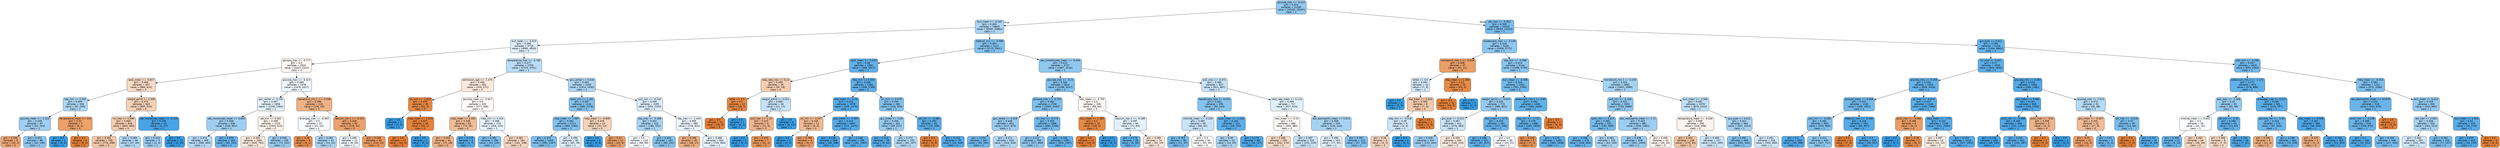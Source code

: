digraph Tree {
node [shape=box, style="filled, rounded", color="black", fontname="helvetica"] ;
edge [fontname="helvetica"] ;
0 [label="glucose_max <= -0.212\ngini = 0.423\nsamples = 21180\nvalue = [10193, 23297]\nclass = 1", fillcolor="#90c8f0"] ;
1 [label="bun_mean <= -0.345\ngini = 0.464\nsamples = 10845\nvalue = [6260, 10864]\nclass = 1", fillcolor="#abd5f4"] ;
0 -> 1 [labeldistance=2.5, labelangle=45, headlabel="True"] ;
2 [label="bun_mean <= -0.615\ngini = 0.496\nsamples = 5718\nvalue = [4085, 4933]\nclass = 1", fillcolor="#ddeefb"] ;
1 -> 2 ;
3 [label="glucose_max <= -0.777\ngini = 0.5\nsamples = 2925\nvalue = [2342, 2232]\nclass = 0", fillcolor="#fef9f6"] ;
2 -> 3 ;
4 [label="spo2_mean <= -0.847\ngini = 0.486\nsamples = 947\nvalue = [866, 615]\nclass = 0", fillcolor="#f7dac6"] ;
3 -> 4 ;
5 [label="sbp_min <= 2.055\ngini = 0.465\nsamples = 104\nvalue = [61, 105]\nclass = 1", fillcolor="#acd6f4"] ;
4 -> 5 ;
6 [label="glucose_mean <= -1.223\ngini = 0.449\nsamples = 97\nvalue = [53, 103]\nclass = 1", fillcolor="#9fcff2"] ;
5 -> 6 ;
7 [label="gini = 0.355\nsamples = 9\nvalue = [10, 3]\nclass = 0", fillcolor="#eda774"] ;
6 -> 7 ;
8 [label="gini = 0.421\nsamples = 88\nvalue = [43, 100]\nclass = 1", fillcolor="#8ec7f0"] ;
6 -> 8 ;
9 [label="temperature_mean <= -0.6\ngini = 0.32\nsamples = 7\nvalue = [8, 2]\nclass = 0", fillcolor="#eca06a"] ;
5 -> 9 ;
10 [label="gini = 0.0\nsamples = 1\nvalue = [0, 2]\nclass = 1", fillcolor="#399de5"] ;
9 -> 10 ;
11 [label="gini = 0.0\nsamples = 6\nvalue = [8, 0]\nclass = 0", fillcolor="#e58139"] ;
9 -> 11 ;
12 [label="weight_admit <= 2.308\ngini = 0.475\nsamples = 843\nvalue = [805, 510]\nclass = 0", fillcolor="#f5d1b6"] ;
4 -> 12 ;
13 [label="inr_max <= 0.296\ngini = 0.469\nsamples = 828\nvalue = [803, 483]\nclass = 0", fillcolor="#f5cdb0"] ;
12 -> 13 ;
14 [label="gini = 0.461\nsamples = 780\nvalue = [776, 438]\nclass = 0", fillcolor="#f4c8a9"] ;
13 -> 14 ;
15 [label="gini = 0.469\nsamples = 48\nvalue = [27, 45]\nclass = 1", fillcolor="#b0d8f5"] ;
13 -> 15 ;
16 [label="abs_monocytes_mean <= -0.141\ngini = 0.128\nsamples = 15\nvalue = [2, 27]\nclass = 1", fillcolor="#48a4e7"] ;
12 -> 16 ;
17 [label="gini = 0.444\nsamples = 3\nvalue = [2, 4]\nclass = 1", fillcolor="#9ccef2"] ;
16 -> 17 ;
18 [label="gini = 0.0\nsamples = 12\nvalue = [0, 23]\nclass = 1", fillcolor="#399de5"] ;
16 -> 18 ;
19 [label="glucose_max <= -0.223\ngini = 0.499\nsamples = 1978\nvalue = [1476, 1617]\nclass = 1", fillcolor="#eef6fd"] ;
3 -> 19 ;
20 [label="gcs_verbal <= 0.155\ngini = 0.497\nsamples = 1858\nvalue = [1336, 1564]\nclass = 1", fillcolor="#e2f1fb"] ;
19 -> 20 ;
21 [label="abs_monocytes_mean <= 0.034\ngini = 0.448\nsamples = 638\nvalue = [333, 651]\nclass = 1", fillcolor="#9ecff2"] ;
20 -> 21 ;
22 [label="gini = 0.474\nsamples = 480\nvalue = [288, 460]\nclass = 1", fillcolor="#b5daf5"] ;
21 -> 22 ;
23 [label="gini = 0.309\nsamples = 158\nvalue = [45, 191]\nclass = 1", fillcolor="#68b4eb"] ;
21 -> 23 ;
24 [label="ptt_min <= 0.462\ngini = 0.499\nsamples = 1220\nvalue = [1003, 913]\nclass = 0", fillcolor="#fdf4ed"] ;
20 -> 24 ;
25 [label="gini = 0.495\nsamples = 1081\nvalue = [930, 761]\nclass = 0", fillcolor="#fae8db"] ;
24 -> 25 ;
26 [label="gini = 0.438\nsamples = 139\nvalue = [73, 152]\nclass = 1", fillcolor="#98ccf1"] ;
24 -> 26 ;
27 [label="hematocrit_min.1 <= -0.298\ngini = 0.398\nsamples = 120\nvalue = [140, 53]\nclass = 0", fillcolor="#efb184"] ;
19 -> 27 ;
28 [label="aniongap_max <= -0.963\ngini = 0.5\nsamples = 27\nvalue = [21, 22]\nclass = 1", fillcolor="#f6fbfe"] ;
27 -> 28 ;
29 [label="gini = 0.18\nsamples = 6\nvalue = [9, 1]\nclass = 0", fillcolor="#e88f4f"] ;
28 -> 29 ;
30 [label="gini = 0.463\nsamples = 21\nvalue = [12, 21]\nclass = 1", fillcolor="#aad5f4"] ;
28 -> 30 ;
31 [label="calcium_min.1 <= -0.221\ngini = 0.328\nsamples = 93\nvalue = [119, 31]\nclass = 0", fillcolor="#eca26d"] ;
27 -> 31 ;
32 [label="gini = 0.499\nsamples = 11\nvalue = [9, 10]\nclass = 1", fillcolor="#ebf5fc"] ;
31 -> 32 ;
33 [label="gini = 0.269\nsamples = 82\nvalue = [110, 21]\nclass = 0", fillcolor="#ea995f"] ;
31 -> 33 ;
34 [label="temperature_max <= -0.789\ngini = 0.477\nsamples = 2793\nvalue = [1743, 2701]\nclass = 1", fillcolor="#b9dcf6"] ;
2 -> 34 ;
35 [label="admission_age <= -1.475\ngini = 0.495\nsamples = 364\nvalue = [329, 271]\nclass = 0", fillcolor="#fae9dc"] ;
34 -> 35 ;
36 [label="ph_min <= -1.022\ngini = 0.103\nsamples = 29\nvalue = [52, 3]\nclass = 0", fillcolor="#e68844"] ;
35 -> 36 ;
37 [label="gini = 0.0\nsamples = 1\nvalue = [0, 2]\nclass = 1", fillcolor="#399de5"] ;
36 -> 37 ;
38 [label="mbp_mean <= 3.224\ngini = 0.037\nsamples = 28\nvalue = [52, 1]\nclass = 0", fillcolor="#e6833d"] ;
36 -> 38 ;
39 [label="gini = 0.0\nsamples = 27\nvalue = [52, 0]\nclass = 0", fillcolor="#e58139"] ;
38 -> 39 ;
40 [label="gini = 0.0\nsamples = 1\nvalue = [0, 1]\nclass = 1", fillcolor="#399de5"] ;
38 -> 40 ;
41 [label="glucose_mean <= -0.917\ngini = 0.5\nsamples = 335\nvalue = [277, 268]\nclass = 0", fillcolor="#fefbf9"] ;
35 -> 41 ;
42 [label="mbp_mean <= 2.053\ngini = 0.438\nsamples = 65\nvalue = [73, 35]\nclass = 0", fillcolor="#f1bd98"] ;
41 -> 42 ;
43 [label="gini = 0.403\nsamples = 61\nvalue = [72, 28]\nclass = 0", fillcolor="#efb286"] ;
42 -> 43 ;
44 [label="gini = 0.219\nsamples = 4\nvalue = [1, 7]\nclass = 1", fillcolor="#55abe9"] ;
42 -> 44 ;
45 [label="mbp_min <= 0.016\ngini = 0.498\nsamples = 270\nvalue = [204, 233]\nclass = 1", fillcolor="#e6f3fc"] ;
41 -> 45 ;
46 [label="gini = 0.381\nsamples = 106\nvalue = [43, 125]\nclass = 1", fillcolor="#7dbfee"] ;
45 -> 46 ;
47 [label="gini = 0.481\nsamples = 164\nvalue = [161, 108]\nclass = 0", fillcolor="#f6d6be"] ;
45 -> 47 ;
48 [label="gcs_verbal <= 0.618\ngini = 0.465\nsamples = 2429\nvalue = [1414, 2430]\nclass = 1", fillcolor="#acd6f4"] ;
34 -> 48 ;
49 [label="spo2_min <= 1.161\ngini = 0.397\nsamples = 1134\nvalue = [480, 1278]\nclass = 1", fillcolor="#83c2ef"] ;
48 -> 49 ;
50 [label="mbp_mean <= 1.587\ngini = 0.391\nsamples = 1111\nvalue = [460, 1265]\nclass = 1", fillcolor="#81c1ee"] ;
49 -> 50 ;
51 [label="gini = 0.375\nsamples = 1026\nvalue = [395, 1187]\nclass = 1", fillcolor="#7bbeee"] ;
50 -> 51 ;
52 [label="gini = 0.496\nsamples = 85\nvalue = [65, 78]\nclass = 1", fillcolor="#deeffb"] ;
50 -> 52 ;
53 [label="mbp_mean <= -0.608\ngini = 0.478\nsamples = 23\nvalue = [20, 13]\nclass = 0", fillcolor="#f6d3ba"] ;
49 -> 53 ;
54 [label="gini = 0.0\nsamples = 6\nvalue = [0, 8]\nclass = 1", fillcolor="#399de5"] ;
53 -> 54 ;
55 [label="gini = 0.32\nsamples = 17\nvalue = [20, 5]\nclass = 0", fillcolor="#eca06a"] ;
53 -> 55 ;
56 [label="po2_min <= -0.232\ngini = 0.495\nsamples = 1295\nvalue = [934, 1152]\nclass = 1", fillcolor="#daecfa"] ;
48 -> 56 ;
57 [label="sbp_max <= -0.468\ngini = 0.461\nsamples = 315\nvalue = [186, 331]\nclass = 1", fillcolor="#a8d4f4"] ;
56 -> 57 ;
58 [label="gini = 0.5\nsamples = 118\nvalue = [96, 99]\nclass = 1", fillcolor="#f9fcfe"] ;
57 -> 58 ;
59 [label="gini = 0.403\nsamples = 197\nvalue = [90, 232]\nclass = 1", fillcolor="#86c3ef"] ;
57 -> 59 ;
60 [label="sbp_max <= -1.434\ngini = 0.499\nsamples = 980\nvalue = [748, 821]\nclass = 1", fillcolor="#edf6fd"] ;
56 -> 60 ;
61 [label="gini = 0.386\nsamples = 40\nvalue = [48, 17]\nclass = 0", fillcolor="#eeae7f"] ;
60 -> 61 ;
62 [label="gini = 0.498\nsamples = 940\nvalue = [700, 804]\nclass = 1", fillcolor="#e5f2fc"] ;
60 -> 62 ;
63 [label="totalco2_min <= -0.086\ngini = 0.393\nsamples = 5127\nvalue = [2175, 5931]\nclass = 1", fillcolor="#82c1ef"] ;
1 -> 63 ;
64 [label="spo2_mean <= -3.532\ngini = 0.28\nsamples = 1390\nvalue = [368, 1817]\nclass = 1", fillcolor="#61b1ea"] ;
63 -> 64 ;
65 [label="resp_rate_max <= 0.14\ngini = 0.469\nsamples = 30\nvalue = [30, 18]\nclass = 0", fillcolor="#f5cdb0"] ;
64 -> 65 ;
66 [label="other <= 0.5\ngini = 0.1\nsamples = 12\nvalue = [18, 1]\nclass = 0", fillcolor="#e68844"] ;
65 -> 66 ;
67 [label="gini = 0.0\nsamples = 11\nvalue = [18, 0]\nclass = 0", fillcolor="#e58139"] ;
66 -> 67 ;
68 [label="gini = 0.0\nsamples = 1\nvalue = [0, 1]\nclass = 1", fillcolor="#399de5"] ;
66 -> 68 ;
69 [label="weight_admit <= 0.021\ngini = 0.485\nsamples = 18\nvalue = [12, 17]\nclass = 1", fillcolor="#c5e2f7"] ;
65 -> 69 ;
70 [label="po2_max <= -1.31\ngini = 0.415\nsamples = 9\nvalue = [12, 5]\nclass = 0", fillcolor="#f0b58b"] ;
69 -> 70 ;
71 [label="gini = 0.0\nsamples = 2\nvalue = [0, 3]\nclass = 1", fillcolor="#399de5"] ;
70 -> 71 ;
72 [label="gini = 0.245\nsamples = 7\nvalue = [12, 2]\nclass = 0", fillcolor="#e9965a"] ;
70 -> 72 ;
73 [label="gini = 0.0\nsamples = 9\nvalue = [0, 12]\nclass = 1", fillcolor="#399de5"] ;
69 -> 73 ;
74 [label="dbp_min <= 0.503\ngini = 0.266\nsamples = 1360\nvalue = [338, 1799]\nclass = 1", fillcolor="#5eafea"] ;
64 -> 74 ;
75 [label="sbp_mean <= -2.25\ngini = 0.225\nsamples = 1078\nvalue = [220, 1479]\nclass = 1", fillcolor="#56ace9"] ;
74 -> 75 ;
76 [label="ph_min <= -4.047\ngini = 0.426\nsamples = 11\nvalue = [9, 4]\nclass = 0", fillcolor="#f1b991"] ;
75 -> 76 ;
77 [label="gini = 0.0\nsamples = 2\nvalue = [0, 2]\nclass = 1", fillcolor="#399de5"] ;
76 -> 77 ;
78 [label="gini = 0.298\nsamples = 9\nvalue = [9, 2]\nclass = 0", fillcolor="#eb9d65"] ;
76 -> 78 ;
79 [label="gcs_motor <= -0.307\ngini = 0.219\nsamples = 1067\nvalue = [211, 1475]\nclass = 1", fillcolor="#55abe9"] ;
75 -> 79 ;
80 [label="gini = 0.128\nsamples = 268\nvalue = [30, 408]\nclass = 1", fillcolor="#48a4e7"] ;
79 -> 80 ;
81 [label="gini = 0.248\nsamples = 799\nvalue = [181, 1067]\nclass = 1", fillcolor="#5baee9"] ;
79 -> 81 ;
82 [label="inr_min <= 0.078\ngini = 0.394\nsamples = 282\nvalue = [118, 320]\nclass = 1", fillcolor="#82c1ef"] ;
74 -> 82 ;
83 [label="gcs_motor <= 0.26\ngini = 0.435\nsamples = 201\nvalue = [99, 211]\nclass = 1", fillcolor="#96cbf1"] ;
82 -> 83 ;
84 [label="gini = 0.216\nsamples = 49\nvalue = [9, 64]\nclass = 1", fillcolor="#55abe9"] ;
83 -> 84 ;
85 [label="gini = 0.471\nsamples = 152\nvalue = [90, 147]\nclass = 1", fillcolor="#b2d9f5"] ;
83 -> 85 ;
86 [label="ptt_min <= -0.682\ngini = 0.253\nsamples = 81\nvalue = [19, 109]\nclass = 1", fillcolor="#5caeea"] ;
82 -> 86 ;
87 [label="gini = 0.0\nsamples = 2\nvalue = [4, 0]\nclass = 0", fillcolor="#e58139"] ;
86 -> 87 ;
88 [label="gini = 0.213\nsamples = 79\nvalue = [15, 109]\nclass = 1", fillcolor="#54aae9"] ;
86 -> 88 ;
89 [label="abs_lymphocytes_mean <= -0.004\ngini = 0.424\nsamples = 3737\nvalue = [1807, 4114]\nclass = 1", fillcolor="#90c8f0"] ;
63 -> 89 ;
90 [label="glucose_max <= -0.22\ngini = 0.392\nsamples = 2814\nvalue = [1186, 3247]\nclass = 1", fillcolor="#81c1ee"] ;
89 -> 90 ;
91 [label="glucose_max <= -0.743\ngini = 0.382\nsamples = 2708\nvalue = [1097, 3163]\nclass = 1", fillcolor="#7ebfee"] ;
90 -> 91 ;
92 [label="gcs_verbal <= 0.618\ngini = 0.438\nsamples = 822\nvalue = [417, 873]\nclass = 1", fillcolor="#98ccf1"] ;
91 -> 92 ;
93 [label="gini = 0.334\nsamples = 292\nvalue = [93, 345]\nclass = 1", fillcolor="#6eb7ec"] ;
92 -> 93 ;
94 [label="gini = 0.471\nsamples = 530\nvalue = [324, 528]\nclass = 1", fillcolor="#b2d9f5"] ;
92 -> 94 ;
95 [label="inr_max <= -0.273\ngini = 0.353\nsamples = 1886\nvalue = [680, 2290]\nclass = 1", fillcolor="#74baed"] ;
91 -> 95 ;
96 [label="gini = 0.417\nsamples = 799\nvalue = [377, 893]\nclass = 1", fillcolor="#8dc6f0"] ;
95 -> 96 ;
97 [label="gini = 0.293\nsamples = 1087\nvalue = [303, 1397]\nclass = 1", fillcolor="#64b2eb"] ;
95 -> 97 ;
98 [label="wbc_mean <= -0.755\ngini = 0.5\nsamples = 106\nvalue = [89, 84]\nclass = 0", fillcolor="#fef8f4"] ;
90 -> 98 ;
99 [label="bun_mean <= 1.382\ngini = 0.1\nsamples = 12\nvalue = [18, 1]\nclass = 0", fillcolor="#e68844"] ;
98 -> 99 ;
100 [label="gini = 0.0\nsamples = 11\nvalue = [18, 0]\nclass = 0", fillcolor="#e58139"] ;
99 -> 100 ;
101 [label="gini = 0.0\nsamples = 1\nvalue = [0, 1]\nclass = 1", fillcolor="#399de5"] ;
99 -> 101 ;
102 [label="calcium_max.1 <= -0.289\ngini = 0.497\nsamples = 94\nvalue = [71, 83]\nclass = 1", fillcolor="#e2f1fb"] ;
98 -> 102 ;
103 [label="gini = 0.278\nsamples = 20\nvalue = [6, 30]\nclass = 1", fillcolor="#61b1ea"] ;
102 -> 103 ;
104 [label="gini = 0.495\nsamples = 74\nvalue = [65, 53]\nclass = 0", fillcolor="#fae8da"] ;
102 -> 104 ;
105 [label="po2_max <= -0.371\ngini = 0.486\nsamples = 923\nvalue = [621, 867]\nclass = 1", fillcolor="#c7e3f8"] ;
89 -> 105 ;
106 [label="baseexcess_max <= 0.042\ngini = 0.402\nsamples = 206\nvalue = [94, 243]\nclass = 1", fillcolor="#86c3ef"] ;
105 -> 106 ;
107 [label="chloride_mean <= -0.228\ngini = 0.487\nsamples = 95\nvalue = [66, 91]\nclass = 1", fillcolor="#c9e4f8"] ;
106 -> 107 ;
108 [label="gini = 0.353\nsamples = 30\nvalue = [11, 37]\nclass = 1", fillcolor="#74baed"] ;
107 -> 108 ;
109 [label="gini = 0.5\nsamples = 65\nvalue = [55, 54]\nclass = 0", fillcolor="#fffdfb"] ;
107 -> 109 ;
110 [label="spo2_mean <= -1.243\ngini = 0.263\nsamples = 111\nvalue = [28, 152]\nclass = 1", fillcolor="#5dafea"] ;
106 -> 110 ;
111 [label="gini = 0.46\nsamples = 23\nvalue = [14, 25]\nclass = 1", fillcolor="#a8d4f4"] ;
110 -> 111 ;
112 [label="gini = 0.179\nsamples = 88\nvalue = [14, 127]\nclass = 1", fillcolor="#4fa8e8"] ;
110 -> 112 ;
113 [label="resp_rate_mean <= 0.124\ngini = 0.496\nsamples = 717\nvalue = [527, 624]\nclass = 1", fillcolor="#e0f0fb"] ;
105 -> 113 ;
114 [label="wbc_mean <= -0.19\ngini = 0.5\nsamples = 488\nvalue = [393, 380]\nclass = 0", fillcolor="#fefbf8"] ;
113 -> 114 ;
115 [label="gini = 0.485\nsamples = 265\nvalue = [242, 170]\nclass = 0", fillcolor="#f7dac4"] ;
114 -> 115 ;
116 [label="gini = 0.487\nsamples = 223\nvalue = [151, 210]\nclass = 1", fillcolor="#c7e3f8"] ;
114 -> 116 ;
117 [label="abs_eosinophils_mean <= 0.012\ngini = 0.458\nsamples = 229\nvalue = [134, 244]\nclass = 1", fillcolor="#a6d3f3"] ;
113 -> 117 ;
118 [label="gini = 0.496\nsamples = 103\nvalue = [77, 92]\nclass = 1", fillcolor="#dfeffb"] ;
117 -> 118 ;
119 [label="gini = 0.397\nsamples = 126\nvalue = [57, 152]\nclass = 1", fillcolor="#83c2ef"] ;
117 -> 119 ;
120 [label="ptt_max <= -0.352\ngini = 0.365\nsamples = 10335\nvalue = [3933, 12433]\nclass = 1", fillcolor="#78bced"] ;
0 -> 120 [labeldistance=2.5, labelangle=-45, headlabel="False"] ;
121 [label="baseexcess_max <= -3.139\ngini = 0.418\nsamples = 5181\nvalue = [2439, 5771]\nclass = 1", fillcolor="#8dc6f0"] ;
120 -> 121 ;
122 [label="hematocrit_max.1 <= -0.329\ngini = 0.308\nsamples = 37\nvalue = [51, 12]\nclass = 0", fillcolor="#eb9f68"] ;
121 -> 122 ;
123 [label="white <= 0.5\ngini = 0.492\nsamples = 12\nvalue = [7, 9]\nclass = 1", fillcolor="#d3e9f9"] ;
122 -> 123 ;
124 [label="gini = 0.0\nsamples = 4\nvalue = [0, 5]\nclass = 1", fillcolor="#399de5"] ;
123 -> 124 ;
125 [label="sbp_mean <= 0.524\ngini = 0.463\nsamples = 8\nvalue = [7, 4]\nclass = 0", fillcolor="#f4c9aa"] ;
123 -> 125 ;
126 [label="dbp_min <= -0.018\ngini = 0.49\nsamples = 6\nvalue = [3, 4]\nclass = 1", fillcolor="#cee6f8"] ;
125 -> 126 ;
127 [label="gini = 0.48\nsamples = 4\nvalue = [3, 2]\nclass = 0", fillcolor="#f6d5bd"] ;
126 -> 127 ;
128 [label="gini = 0.0\nsamples = 2\nvalue = [0, 2]\nclass = 1", fillcolor="#399de5"] ;
126 -> 128 ;
129 [label="gini = 0.0\nsamples = 2\nvalue = [4, 0]\nclass = 0", fillcolor="#e58139"] ;
125 -> 129 ;
130 [label="dbp_mean <= 1.393\ngini = 0.12\nsamples = 25\nvalue = [44, 3]\nclass = 0", fillcolor="#e78a46"] ;
122 -> 130 ;
131 [label="gini = 0.0\nsamples = 22\nvalue = [44, 0]\nclass = 0", fillcolor="#e58139"] ;
130 -> 131 ;
132 [label="gini = 0.0\nsamples = 3\nvalue = [0, 3]\nclass = 1", fillcolor="#399de5"] ;
130 -> 132 ;
133 [label="sbp_min <= -0.068\ngini = 0.414\nsamples = 5144\nvalue = [2388, 5759]\nclass = 1", fillcolor="#8bc6f0"] ;
121 -> 133 ;
134 [label="bun_mean <= -0.468\ngini = 0.344\nsamples = 2262\nvalue = [781, 2760]\nclass = 1", fillcolor="#71b9ec"] ;
133 -> 134 ;
135 [label="weight_admit <= -0.033\ngini = 0.435\nsamples = 772\nvalue = [385, 821]\nclass = 1", fillcolor="#96cbf1"] ;
134 -> 135 ;
136 [label="gcs_eyes <= 0.412\ngini = 0.487\nsamples = 411\nvalue = [278, 383]\nclass = 1", fillcolor="#c9e4f8"] ;
135 -> 136 ;
137 [label="gini = 0.445\nsamples = 247\nvalue = [132, 263]\nclass = 1", fillcolor="#9ccef2"] ;
136 -> 137 ;
138 [label="gini = 0.495\nsamples = 164\nvalue = [146, 120]\nclass = 0", fillcolor="#fae9dc"] ;
136 -> 138 ;
139 [label="dbp_mean <= 0.75\ngini = 0.316\nsamples = 361\nvalue = [107, 438]\nclass = 1", fillcolor="#69b5eb"] ;
135 -> 139 ;
140 [label="gini = 0.286\nsamples = 331\nvalue = [87, 417]\nclass = 1", fillcolor="#62b1ea"] ;
139 -> 140 ;
141 [label="gini = 0.5\nsamples = 30\nvalue = [20, 21]\nclass = 1", fillcolor="#f6fafe"] ;
139 -> 141 ;
142 [label="potassium_min.1 <= 3.83\ngini = 0.282\nsamples = 1490\nvalue = [396, 1939]\nclass = 1", fillcolor="#61b1ea"] ;
134 -> 142 ;
143 [label="sbp_min <= -3.722\ngini = 0.279\nsamples = 1488\nvalue = [390, 1939]\nclass = 1", fillcolor="#61b1ea"] ;
142 -> 143 ;
144 [label="gini = 0.219\nsamples = 5\nvalue = [7, 1]\nclass = 0", fillcolor="#e99355"] ;
143 -> 144 ;
145 [label="gini = 0.276\nsamples = 1483\nvalue = [383, 1938]\nclass = 1", fillcolor="#60b0ea"] ;
143 -> 145 ;
146 [label="gini = 0.0\nsamples = 2\nvalue = [6, 0]\nclass = 0", fillcolor="#e58139"] ;
142 -> 146 ;
147 [label="hematocrit_min.1 <= 0.248\ngini = 0.454\nsamples = 2882\nvalue = [1607, 2999]\nclass = 1", fillcolor="#a3d2f3"] ;
133 -> 147 ;
148 [label="po2_min <= -0.199\ngini = 0.421\nsamples = 1503\nvalue = [728, 1689]\nclass = 1", fillcolor="#8ec7f0"] ;
147 -> 148 ;
149 [label="spo2_min <= 0.417\ngini = 0.365\nsamples = 522\nvalue = [192, 608]\nclass = 1", fillcolor="#78bced"] ;
148 -> 149 ;
150 [label="gini = 0.308\nsamples = 370\nvalue = [109, 463]\nclass = 1", fillcolor="#68b4eb"] ;
149 -> 150 ;
151 [label="gini = 0.463\nsamples = 152\nvalue = [83, 145]\nclass = 1", fillcolor="#aad5f4"] ;
149 -> 151 ;
152 [label="abs_neutrophils_mean <= 1.71\ngini = 0.443\nsamples = 981\nvalue = [536, 1081]\nclass = 1", fillcolor="#9bcef2"] ;
148 -> 152 ;
153 [label="gini = 0.438\nsamples = 938\nvalue = [501, 1049]\nclass = 1", fillcolor="#98ccf1"] ;
152 -> 153 ;
154 [label="gini = 0.499\nsamples = 43\nvalue = [35, 32]\nclass = 0", fillcolor="#fdf4ee"] ;
152 -> 154 ;
155 [label="bun_mean <= -0.566\ngini = 0.481\nsamples = 1379\nvalue = [879, 1310]\nclass = 1", fillcolor="#bedff6"] ;
147 -> 155 ;
156 [label="temperature_mean <= -0.026\ngini = 0.499\nsamples = 395\nvalue = [328, 298]\nclass = 0", fillcolor="#fdf3ed"] ;
155 -> 156 ;
157 [label="gini = 0.452\nsamples = 158\nvalue = [176, 93]\nclass = 0", fillcolor="#f3c4a2"] ;
156 -> 157 ;
158 [label="gini = 0.489\nsamples = 237\nvalue = [152, 205]\nclass = 1", fillcolor="#cce6f8"] ;
156 -> 158 ;
159 [label="gcs_eyes <= 0.412\ngini = 0.457\nsamples = 984\nvalue = [551, 1012]\nclass = 1", fillcolor="#a5d2f3"] ;
155 -> 159 ;
160 [label="gini = 0.391\nsamples = 468\nvalue = [201, 552]\nclass = 1", fillcolor="#81c1ee"] ;
159 -> 160 ;
161 [label="gini = 0.491\nsamples = 516\nvalue = [350, 460]\nclass = 1", fillcolor="#d0e8f9"] ;
159 -> 161 ;
162 [label="gcs_eyes <= 0.412\ngini = 0.299\nsamples = 5154\nvalue = [1494, 6662]\nclass = 1", fillcolor="#65b3eb"] ;
120 -> 162 ;
163 [label="inr_max <= 0.201\ngini = 0.27\nsamples = 3329\nvalue = [844, 4400]\nclass = 1", fillcolor="#5fb0ea"] ;
162 -> 163 ;
164 [label="glucose_max <= 0.209\ngini = 0.294\nsamples = 2329\nvalue = [658, 3018]\nclass = 1", fillcolor="#64b2eb"] ;
163 -> 164 ;
165 [label="glucose_mean <= 0.009\ngini = 0.342\nsamples = 1183\nvalue = [408, 1452]\nclass = 1", fillcolor="#71b9ec"] ;
164 -> 165 ;
166 [label="po2_min <= -0.283\ngini = 0.381\nsamples = 850\nvalue = [343, 995]\nclass = 1", fillcolor="#7dbfee"] ;
165 -> 166 ;
167 [label="gini = 0.2\nsamples = 204\nvalue = [36, 284]\nclass = 1", fillcolor="#52a9e8"] ;
166 -> 167 ;
168 [label="gini = 0.421\nsamples = 646\nvalue = [307, 711]\nclass = 1", fillcolor="#8ec7f0"] ;
166 -> 168 ;
169 [label="totalco2_max <= -2.446\ngini = 0.218\nsamples = 333\nvalue = [65, 457]\nclass = 1", fillcolor="#55abe9"] ;
165 -> 169 ;
170 [label="gini = 0.0\nsamples = 4\nvalue = [7, 0]\nclass = 0", fillcolor="#e58139"] ;
169 -> 170 ;
171 [label="gini = 0.2\nsamples = 329\nvalue = [58, 457]\nclass = 1", fillcolor="#52a9e8"] ;
169 -> 171 ;
172 [label="ph_max <= -4.674\ngini = 0.237\nsamples = 1146\nvalue = [250, 1566]\nclass = 1", fillcolor="#59ade9"] ;
164 -> 172 ;
173 [label="pco2_max <= -0.565\ngini = 0.298\nsamples = 8\nvalue = [9, 2]\nclass = 0", fillcolor="#eb9d65"] ;
172 -> 173 ;
174 [label="gini = 0.0\nsamples = 1\nvalue = [0, 1]\nclass = 1", fillcolor="#399de5"] ;
173 -> 174 ;
175 [label="gini = 0.18\nsamples = 7\nvalue = [9, 1]\nclass = 0", fillcolor="#e88f4f"] ;
173 -> 175 ;
176 [label="mbp_mean <= -1.75\ngini = 0.231\nsamples = 1138\nvalue = [241, 1564]\nclass = 1", fillcolor="#58ace9"] ;
172 -> 176 ;
177 [label="gini = 0.497\nsamples = 14\nvalue = [14, 12]\nclass = 0", fillcolor="#fbede3"] ;
176 -> 177 ;
178 [label="gini = 0.223\nsamples = 1124\nvalue = [227, 1552]\nclass = 1", fillcolor="#56abe9"] ;
176 -> 178 ;
179 [label="glucose_min <= 3.383\ngini = 0.209\nsamples = 1000\nvalue = [186, 1382]\nclass = 1", fillcolor="#54aae8"] ;
163 -> 179 ;
180 [label="sbp_mean <= 3.082\ngini = 0.187\nsamples = 949\nvalue = [156, 1334]\nclass = 1", fillcolor="#50a8e8"] ;
179 -> 180 ;
181 [label="pco2_min <= -0.388\ngini = 0.183\nsamples = 946\nvalue = [151, 1332]\nclass = 1", fillcolor="#4fa8e8"] ;
180 -> 181 ;
182 [label="gini = 0.116\nsamples = 503\nvalue = [49, 745]\nclass = 1", fillcolor="#46a3e7"] ;
181 -> 182 ;
183 [label="gini = 0.252\nsamples = 443\nvalue = [102, 587]\nclass = 1", fillcolor="#5baeea"] ;
181 -> 183 ;
184 [label="pco2_max <= -0.01\ngini = 0.408\nsamples = 3\nvalue = [5, 2]\nclass = 0", fillcolor="#efb388"] ;
180 -> 184 ;
185 [label="gini = 0.0\nsamples = 2\nvalue = [5, 0]\nclass = 0", fillcolor="#e58139"] ;
184 -> 185 ;
186 [label="gini = 0.0\nsamples = 1\nvalue = [0, 2]\nclass = 1", fillcolor="#399de5"] ;
184 -> 186 ;
187 [label="glucose_max <= 1.515\ngini = 0.473\nsamples = 51\nvalue = [30, 48]\nclass = 1", fillcolor="#b5daf5"] ;
179 -> 187 ;
188 [label="gcs_motor <= -0.307\ngini = 0.435\nsamples = 15\nvalue = [17, 8]\nclass = 0", fillcolor="#f1bc96"] ;
187 -> 188 ;
189 [label="gini = 0.32\nsamples = 12\nvalue = [16, 4]\nclass = 0", fillcolor="#eca06a"] ;
188 -> 189 ;
190 [label="gini = 0.32\nsamples = 3\nvalue = [1, 4]\nclass = 1", fillcolor="#6ab6ec"] ;
188 -> 190 ;
191 [label="ph_max <= -5.219\ngini = 0.37\nsamples = 36\nvalue = [13, 40]\nclass = 1", fillcolor="#79bded"] ;
187 -> 191 ;
192 [label="gini = 0.0\nsamples = 5\nvalue = [7, 0]\nclass = 0", fillcolor="#e58139"] ;
191 -> 192 ;
193 [label="gini = 0.227\nsamples = 31\nvalue = [6, 40]\nclass = 1", fillcolor="#57ace9"] ;
191 -> 193 ;
194 [label="po2_min <= -0.299\ngini = 0.347\nsamples = 1825\nvalue = [650, 2262]\nclass = 1", fillcolor="#72b9ec"] ;
162 -> 194 ;
195 [label="potassium_min.1 <= -1.172\ngini = 0.277\nsamples = 674\nvalue = [178, 896]\nclass = 1", fillcolor="#60b0ea"] ;
194 -> 195 ;
196 [label="po2_max <= -1.166\ngini = 0.43\nsamples = 93\nvalue = [45, 99]\nclass = 1", fillcolor="#93caf1"] ;
195 -> 196 ;
197 [label="chloride_mean <= -0.652\ngini = 0.5\nsamples = 39\nvalue = [31, 32]\nclass = 1", fillcolor="#f9fcfe"] ;
196 -> 197 ;
198 [label="gini = 0.305\nsamples = 13\nvalue = [3, 13]\nclass = 1", fillcolor="#67b4eb"] ;
197 -> 198 ;
199 [label="gini = 0.482\nsamples = 26\nvalue = [28, 19]\nclass = 0", fillcolor="#f7d7bf"] ;
197 -> 199 ;
200 [label="ptt_min <= -0.32\ngini = 0.286\nsamples = 54\nvalue = [14, 67]\nclass = 1", fillcolor="#62b1ea"] ;
196 -> 200 ;
201 [label="gini = 0.486\nsamples = 8\nvalue = [7, 5]\nclass = 0", fillcolor="#f8dbc6"] ;
200 -> 201 ;
202 [label="gini = 0.182\nsamples = 46\nvalue = [7, 62]\nclass = 1", fillcolor="#4fa8e8"] ;
200 -> 202 ;
203 [label="aniongap_max <= 0.217\ngini = 0.245\nsamples = 581\nvalue = [133, 797]\nclass = 1", fillcolor="#5aade9"] ;
195 -> 203 ;
204 [label="glucose_min <= -1.43\ngini = 0.323\nsamples = 273\nvalue = [87, 343]\nclass = 1", fillcolor="#6bb6ec"] ;
203 -> 204 ;
205 [label="gini = 0.391\nsamples = 9\nvalue = [11, 4]\nclass = 0", fillcolor="#eeaf81"] ;
204 -> 205 ;
206 [label="gini = 0.299\nsamples = 264\nvalue = [76, 339]\nclass = 1", fillcolor="#65b3eb"] ;
204 -> 206 ;
207 [label="wbc_mean <= -0.935\ngini = 0.167\nsamples = 308\nvalue = [46, 454]\nclass = 1", fillcolor="#4da7e8"] ;
203 -> 207 ;
208 [label="gini = 0.375\nsamples = 3\nvalue = [3, 1]\nclass = 0", fillcolor="#eeab7b"] ;
207 -> 208 ;
209 [label="gini = 0.158\nsamples = 305\nvalue = [43, 453]\nclass = 1", fillcolor="#4ca6e7"] ;
207 -> 209 ;
210 [label="mbp_mean <= -0.314\ngini = 0.382\nsamples = 1151\nvalue = [472, 1366]\nclass = 1", fillcolor="#7dbfee"] ;
194 -> 210 ;
211 [label="abs_eosinophils_mean <= 15.879\ngini = 0.312\nsamples = 519\nvalue = [162, 675]\nclass = 1", fillcolor="#69b5eb"] ;
210 -> 211 ;
212 [label="pco2_max <= -0.138\ngini = 0.309\nsamples = 518\nvalue = [159, 675]\nclass = 1", fillcolor="#68b4eb"] ;
211 -> 212 ;
213 [label="gini = 0.2\nsamples = 180\nvalue = [32, 252]\nclass = 1", fillcolor="#52a9e8"] ;
212 -> 213 ;
214 [label="gini = 0.355\nsamples = 338\nvalue = [127, 423]\nclass = 1", fillcolor="#74baed"] ;
212 -> 214 ;
215 [label="gini = 0.0\nsamples = 1\nvalue = [3, 0]\nclass = 0", fillcolor="#e58139"] ;
211 -> 215 ;
216 [label="bun_mean <= 0.414\ngini = 0.428\nsamples = 632\nvalue = [310, 691]\nclass = 1", fillcolor="#92c9f1"] ;
210 -> 216 ;
217 [label="ptt_max <= 0.095\ngini = 0.458\nsamples = 503\nvalue = [281, 512]\nclass = 1", fillcolor="#a6d3f3"] ;
216 -> 217 ;
218 [label="gini = 0.492\nsamples = 287\nvalue = [204, 265]\nclass = 1", fillcolor="#d1e8f9"] ;
217 -> 218 ;
219 [label="gini = 0.362\nsamples = 216\nvalue = [77, 247]\nclass = 1", fillcolor="#77bced"] ;
217 -> 219 ;
220 [label="bun_mean <= 4.541\ngini = 0.24\nsamples = 129\nvalue = [29, 179]\nclass = 1", fillcolor="#59ade9"] ;
216 -> 220 ;
221 [label="gini = 0.202\nsamples = 125\nvalue = [23, 179]\nclass = 1", fillcolor="#52aae8"] ;
220 -> 221 ;
222 [label="gini = 0.0\nsamples = 4\nvalue = [6, 0]\nclass = 0", fillcolor="#e58139"] ;
220 -> 222 ;
}